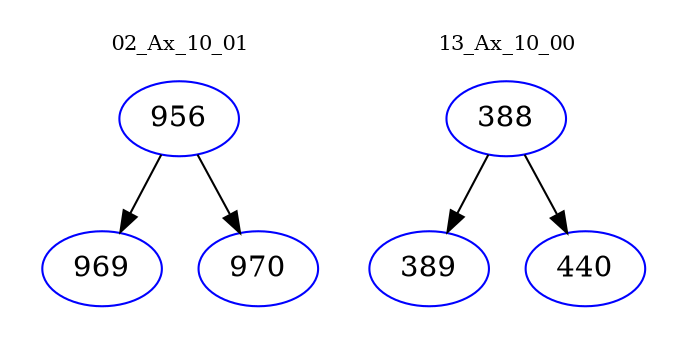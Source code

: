digraph{
subgraph cluster_0 {
color = white
label = "02_Ax_10_01";
fontsize=10;
T0_956 [label="956", color="blue"]
T0_956 -> T0_969 [color="black"]
T0_969 [label="969", color="blue"]
T0_956 -> T0_970 [color="black"]
T0_970 [label="970", color="blue"]
}
subgraph cluster_1 {
color = white
label = "13_Ax_10_00";
fontsize=10;
T1_388 [label="388", color="blue"]
T1_388 -> T1_389 [color="black"]
T1_389 [label="389", color="blue"]
T1_388 -> T1_440 [color="black"]
T1_440 [label="440", color="blue"]
}
}
